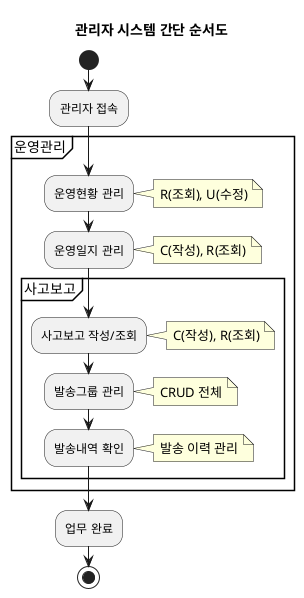@startuml admin-simple-flow
title 관리자 시스템 간단 순서도

start

:관리자 접속;

partition "운영관리" {
    :운영현황 관리;
    note right: R(조회), U(수정)
    
    :운영일지 관리;
    note right: C(작성), R(조회)
    
    partition "사고보고" {
        :사고보고 작성/조회;
        note right: C(작성), R(조회)
        
        :발송그룹 관리;
        note right: CRUD 전체
        
        :발송내역 확인;
        note right: 발송 이력 관리
    }
}

:업무 완료;

stop

@enduml